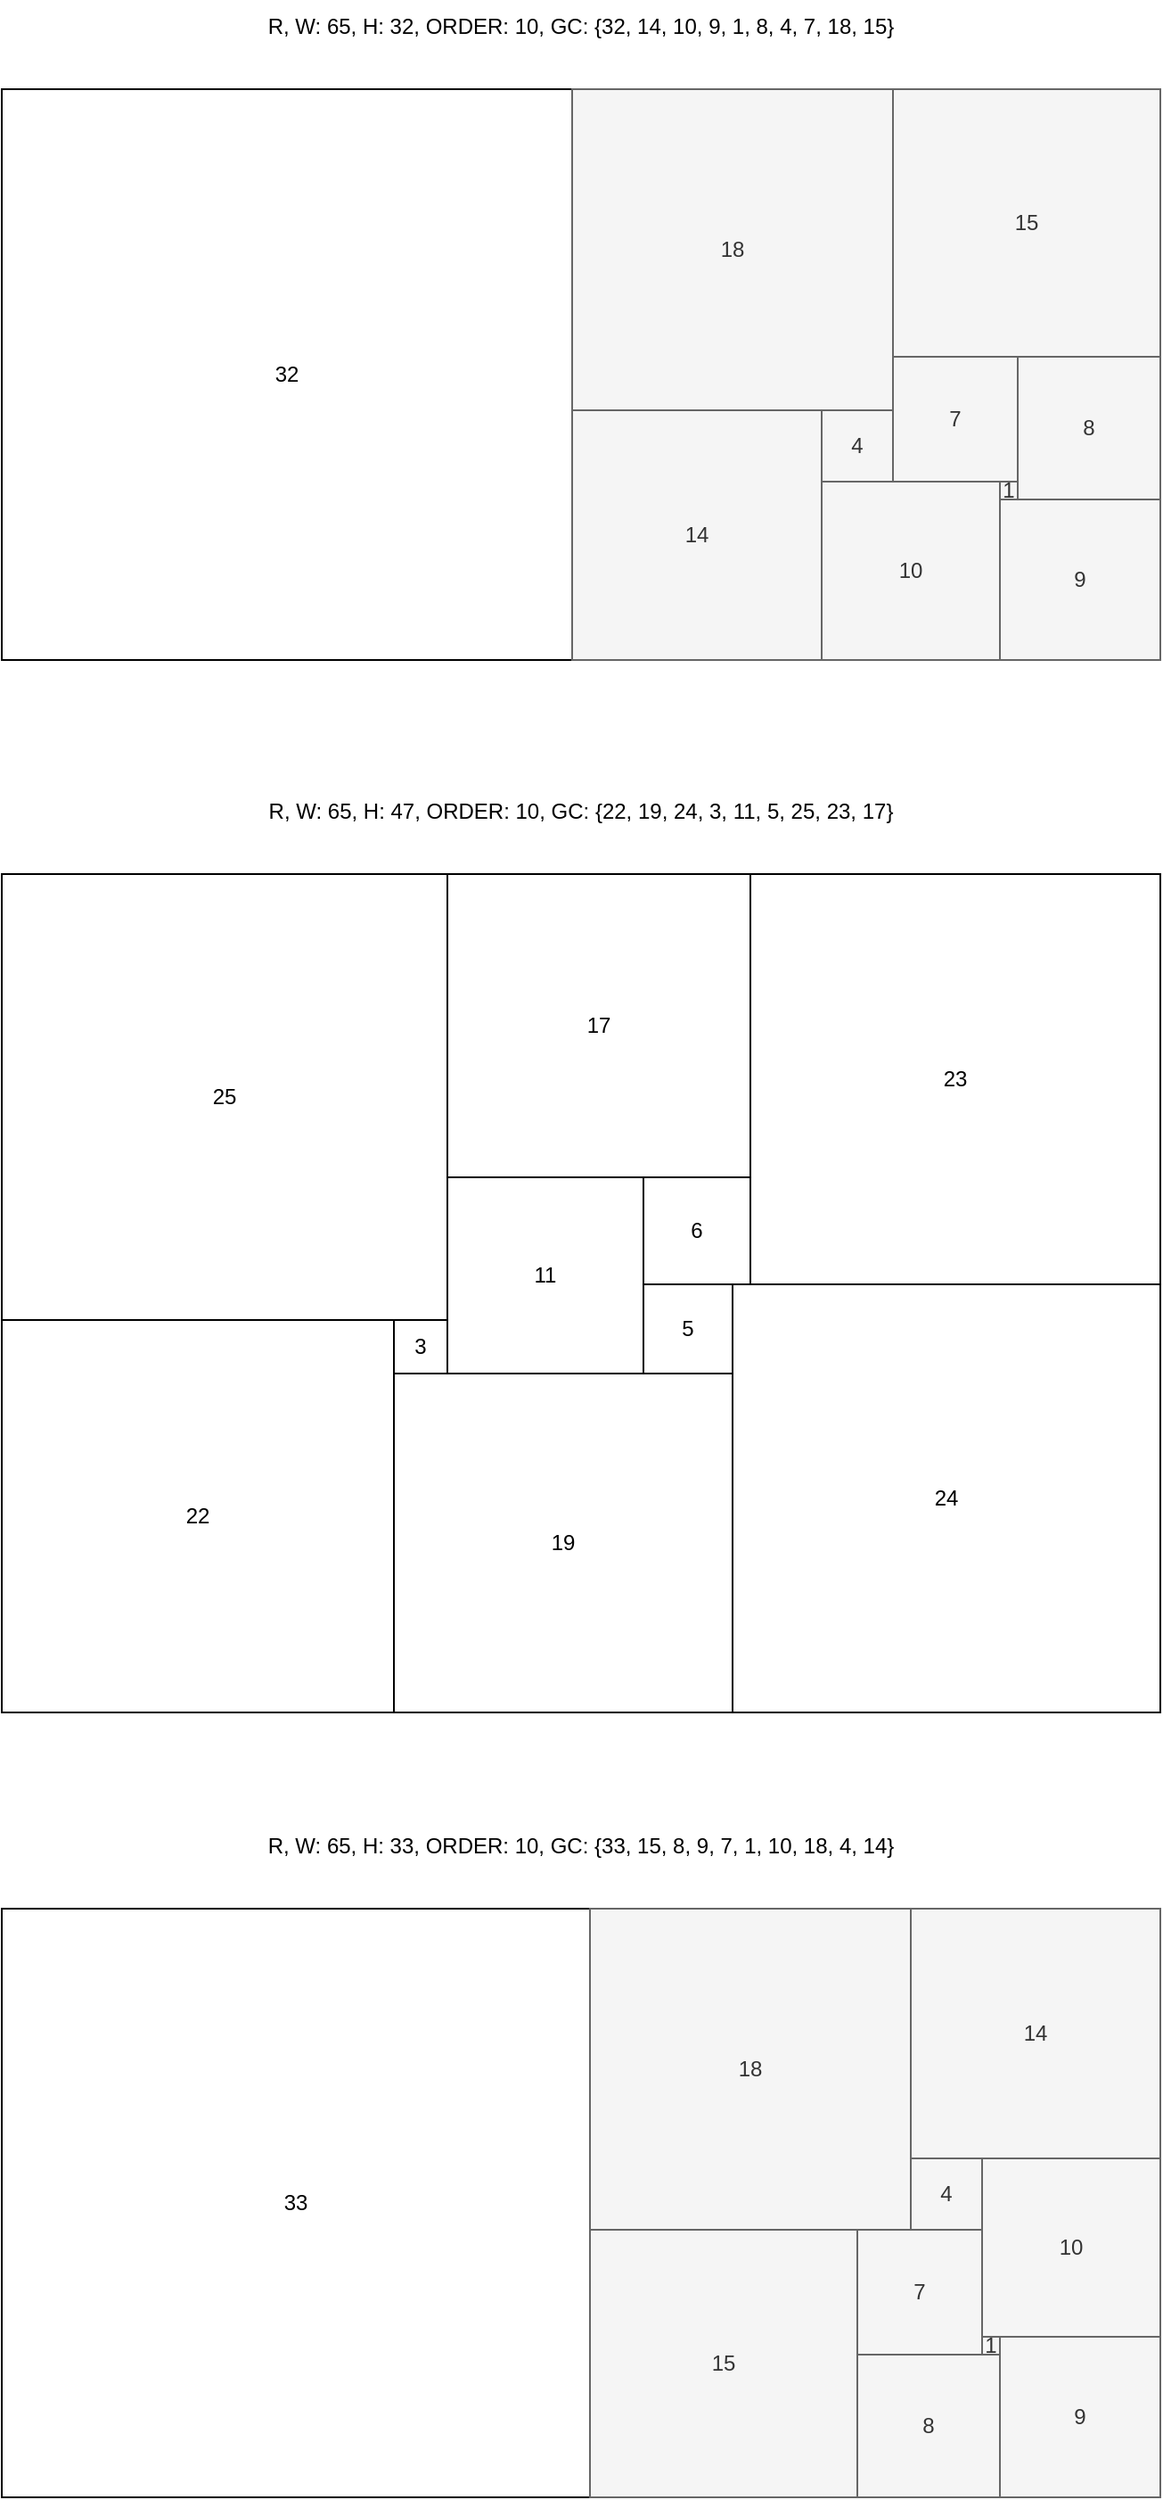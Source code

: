<mxfile version="21.2.1" type="device">
  <diagram name="Page-1" id="H1nZVYqxkzLZFgEqRADx">
    <mxGraphModel dx="-3629" dy="1259" grid="1" gridSize="10" guides="1" tooltips="1" connect="1" arrows="1" fold="1" page="1" pageScale="1" pageWidth="850" pageHeight="1100" math="0" shadow="0">
      <root>
        <mxCell id="0" />
        <mxCell id="1" parent="0" />
        <mxCell id="AsBp8XiL8Dx4Y6rQVwFH-202" value="R, W: 65, H: 32, ORDER: 10, GC: {32, 14, 10, 9, 1, 8, 4, 7, 18, 15} " style="text;html=1;strokeColor=none;fillColor=none;align=center;verticalAlign=middle;whiteSpace=wrap;rounded=0;" parent="1" vertex="1">
          <mxGeometry x="4950" width="650" height="30" as="geometry" />
        </mxCell>
        <mxCell id="761dnnyQ54j-Cl0NHfQN-203" value="32" style="rounded=0;whiteSpace=wrap;html=1;" parent="1" vertex="1">
          <mxGeometry x="4950" y="50" width="320" height="320" as="geometry" />
        </mxCell>
        <mxCell id="761dnnyQ54j-Cl0NHfQN-204" value="18" style="rounded=0;whiteSpace=wrap;html=1;fillColor=#f5f5f5;fontColor=#333333;strokeColor=#666666;" parent="1" vertex="1">
          <mxGeometry x="5270" y="50" width="180" height="180" as="geometry" />
        </mxCell>
        <mxCell id="761dnnyQ54j-Cl0NHfQN-205" value="15" style="rounded=0;whiteSpace=wrap;html=1;fillColor=#f5f5f5;fontColor=#333333;strokeColor=#666666;" parent="1" vertex="1">
          <mxGeometry x="5450" y="50" width="150" height="150" as="geometry" />
        </mxCell>
        <mxCell id="761dnnyQ54j-Cl0NHfQN-206" value="7" style="rounded=0;whiteSpace=wrap;html=1;fillColor=#f5f5f5;fontColor=#333333;strokeColor=#666666;" parent="1" vertex="1">
          <mxGeometry x="5450" y="200" width="70" height="70" as="geometry" />
        </mxCell>
        <mxCell id="761dnnyQ54j-Cl0NHfQN-207" value="8" style="rounded=0;whiteSpace=wrap;html=1;fillColor=#f5f5f5;fontColor=#333333;strokeColor=#666666;" parent="1" vertex="1">
          <mxGeometry x="5520" y="200" width="80" height="80" as="geometry" />
        </mxCell>
        <mxCell id="761dnnyQ54j-Cl0NHfQN-208" value="14" style="rounded=0;whiteSpace=wrap;html=1;fillColor=#f5f5f5;fontColor=#333333;strokeColor=#666666;" parent="1" vertex="1">
          <mxGeometry x="5270" y="230" width="140" height="140" as="geometry" />
        </mxCell>
        <mxCell id="761dnnyQ54j-Cl0NHfQN-209" value="4" style="rounded=0;whiteSpace=wrap;html=1;fillColor=#f5f5f5;fontColor=#333333;strokeColor=#666666;" parent="1" vertex="1">
          <mxGeometry x="5410" y="230" width="40" height="40" as="geometry" />
        </mxCell>
        <mxCell id="761dnnyQ54j-Cl0NHfQN-210" value="10" style="rounded=0;whiteSpace=wrap;html=1;fillColor=#f5f5f5;fontColor=#333333;strokeColor=#666666;" parent="1" vertex="1">
          <mxGeometry x="5410" y="270" width="100" height="100" as="geometry" />
        </mxCell>
        <mxCell id="761dnnyQ54j-Cl0NHfQN-211" value="1" style="rounded=0;whiteSpace=wrap;html=1;fillColor=#f5f5f5;fontColor=#333333;strokeColor=#666666;" parent="1" vertex="1">
          <mxGeometry x="5510" y="270" width="10" height="10" as="geometry" />
        </mxCell>
        <mxCell id="761dnnyQ54j-Cl0NHfQN-212" value="9" style="rounded=0;whiteSpace=wrap;html=1;fillColor=#f5f5f5;fontColor=#333333;strokeColor=#666666;" parent="1" vertex="1">
          <mxGeometry x="5510" y="280" width="90" height="90" as="geometry" />
        </mxCell>
        <mxCell id="AsBp8XiL8Dx4Y6rQVwFH-246" value="R, W: 65, H: 47, ORDER: 10, GC: {22, 19, 24, 3, 11, 5, 25, 23, 17} " style="text;html=1;strokeColor=none;fillColor=none;align=center;verticalAlign=middle;whiteSpace=wrap;rounded=0;" parent="1" vertex="1">
          <mxGeometry x="4950" y="440" width="650" height="30" as="geometry" />
        </mxCell>
        <mxCell id="761dnnyQ54j-Cl0NHfQN-247" value="25" style="rounded=0;whiteSpace=wrap;html=1;" parent="1" vertex="1">
          <mxGeometry x="4950" y="490" width="250" height="250" as="geometry" />
        </mxCell>
        <mxCell id="761dnnyQ54j-Cl0NHfQN-248" value="17" style="rounded=0;whiteSpace=wrap;html=1;" parent="1" vertex="1">
          <mxGeometry x="5200" y="490" width="170" height="170" as="geometry" />
        </mxCell>
        <mxCell id="761dnnyQ54j-Cl0NHfQN-249" value="23" style="rounded=0;whiteSpace=wrap;html=1;" parent="1" vertex="1">
          <mxGeometry x="5370" y="490" width="230" height="230" as="geometry" />
        </mxCell>
        <mxCell id="761dnnyQ54j-Cl0NHfQN-250" value="11" style="rounded=0;whiteSpace=wrap;html=1;" parent="1" vertex="1">
          <mxGeometry x="5200" y="660" width="110" height="110" as="geometry" />
        </mxCell>
        <mxCell id="761dnnyQ54j-Cl0NHfQN-251" value="6" style="rounded=0;whiteSpace=wrap;html=1;" parent="1" vertex="1">
          <mxGeometry x="5310" y="660" width="60" height="60" as="geometry" />
        </mxCell>
        <mxCell id="761dnnyQ54j-Cl0NHfQN-252" value="22" style="rounded=0;whiteSpace=wrap;html=1;" parent="1" vertex="1">
          <mxGeometry x="4950" y="740" width="220" height="220" as="geometry" />
        </mxCell>
        <mxCell id="761dnnyQ54j-Cl0NHfQN-253" value="3" style="rounded=0;whiteSpace=wrap;html=1;" parent="1" vertex="1">
          <mxGeometry x="5170" y="740" width="30" height="30" as="geometry" />
        </mxCell>
        <mxCell id="761dnnyQ54j-Cl0NHfQN-254" value="5" style="rounded=0;whiteSpace=wrap;html=1;" parent="1" vertex="1">
          <mxGeometry x="5310" y="720" width="50" height="50" as="geometry" />
        </mxCell>
        <mxCell id="761dnnyQ54j-Cl0NHfQN-255" value="24" style="rounded=0;whiteSpace=wrap;html=1;" parent="1" vertex="1">
          <mxGeometry x="5360" y="720" width="240" height="240" as="geometry" />
        </mxCell>
        <mxCell id="761dnnyQ54j-Cl0NHfQN-256" value="19" style="rounded=0;whiteSpace=wrap;html=1;" parent="1" vertex="1">
          <mxGeometry x="5170" y="770" width="190" height="190" as="geometry" />
        </mxCell>
        <mxCell id="AsBp8XiL8Dx4Y6rQVwFH-334" value="R, W: 65, H: 33, ORDER: 10, GC: {33, 15, 8, 9, 7, 1, 10, 18, 4, 14} " style="text;html=1;strokeColor=none;fillColor=none;align=center;verticalAlign=middle;whiteSpace=wrap;rounded=0;" parent="1" vertex="1">
          <mxGeometry x="4950" y="1020" width="650" height="30" as="geometry" />
        </mxCell>
        <mxCell id="761dnnyQ54j-Cl0NHfQN-335" value="33" style="rounded=0;whiteSpace=wrap;html=1;" parent="1" vertex="1">
          <mxGeometry x="4950" y="1070" width="330" height="330" as="geometry" />
        </mxCell>
        <mxCell id="761dnnyQ54j-Cl0NHfQN-336" value="18" style="rounded=0;whiteSpace=wrap;html=1;fillColor=#f5f5f5;fontColor=#333333;strokeColor=#666666;" parent="1" vertex="1">
          <mxGeometry x="5280" y="1070" width="180" height="180" as="geometry" />
        </mxCell>
        <mxCell id="761dnnyQ54j-Cl0NHfQN-337" value="14" style="rounded=0;whiteSpace=wrap;html=1;fillColor=#f5f5f5;fontColor=#333333;strokeColor=#666666;" parent="1" vertex="1">
          <mxGeometry x="5460" y="1070" width="140" height="140" as="geometry" />
        </mxCell>
        <mxCell id="761dnnyQ54j-Cl0NHfQN-338" value="4" style="rounded=0;whiteSpace=wrap;html=1;fillColor=#f5f5f5;fontColor=#333333;strokeColor=#666666;" parent="1" vertex="1">
          <mxGeometry x="5460" y="1210" width="40" height="40" as="geometry" />
        </mxCell>
        <mxCell id="761dnnyQ54j-Cl0NHfQN-339" value="10" style="rounded=0;whiteSpace=wrap;html=1;fillColor=#f5f5f5;fontColor=#333333;strokeColor=#666666;" parent="1" vertex="1">
          <mxGeometry x="5500" y="1210" width="100" height="100" as="geometry" />
        </mxCell>
        <mxCell id="761dnnyQ54j-Cl0NHfQN-340" value="15" style="rounded=0;whiteSpace=wrap;html=1;fillColor=#f5f5f5;fontColor=#333333;strokeColor=#666666;" parent="1" vertex="1">
          <mxGeometry x="5280" y="1250" width="150" height="150" as="geometry" />
        </mxCell>
        <mxCell id="761dnnyQ54j-Cl0NHfQN-341" value="7" style="rounded=0;whiteSpace=wrap;html=1;fillColor=#f5f5f5;fontColor=#333333;strokeColor=#666666;" parent="1" vertex="1">
          <mxGeometry x="5430" y="1250" width="70" height="70" as="geometry" />
        </mxCell>
        <mxCell id="761dnnyQ54j-Cl0NHfQN-342" value="1" style="rounded=0;whiteSpace=wrap;html=1;fillColor=#f5f5f5;fontColor=#333333;strokeColor=#666666;" parent="1" vertex="1">
          <mxGeometry x="5500" y="1310" width="10" height="10" as="geometry" />
        </mxCell>
        <mxCell id="761dnnyQ54j-Cl0NHfQN-343" value="9" style="rounded=0;whiteSpace=wrap;html=1;fillColor=#f5f5f5;fontColor=#333333;strokeColor=#666666;" parent="1" vertex="1">
          <mxGeometry x="5510" y="1310" width="90" height="90" as="geometry" />
        </mxCell>
        <mxCell id="761dnnyQ54j-Cl0NHfQN-344" value="8" style="rounded=0;whiteSpace=wrap;html=1;fillColor=#f5f5f5;fontColor=#333333;strokeColor=#666666;" parent="1" vertex="1">
          <mxGeometry x="5430" y="1320" width="80" height="80" as="geometry" />
        </mxCell>
      </root>
    </mxGraphModel>
  </diagram>
</mxfile>
